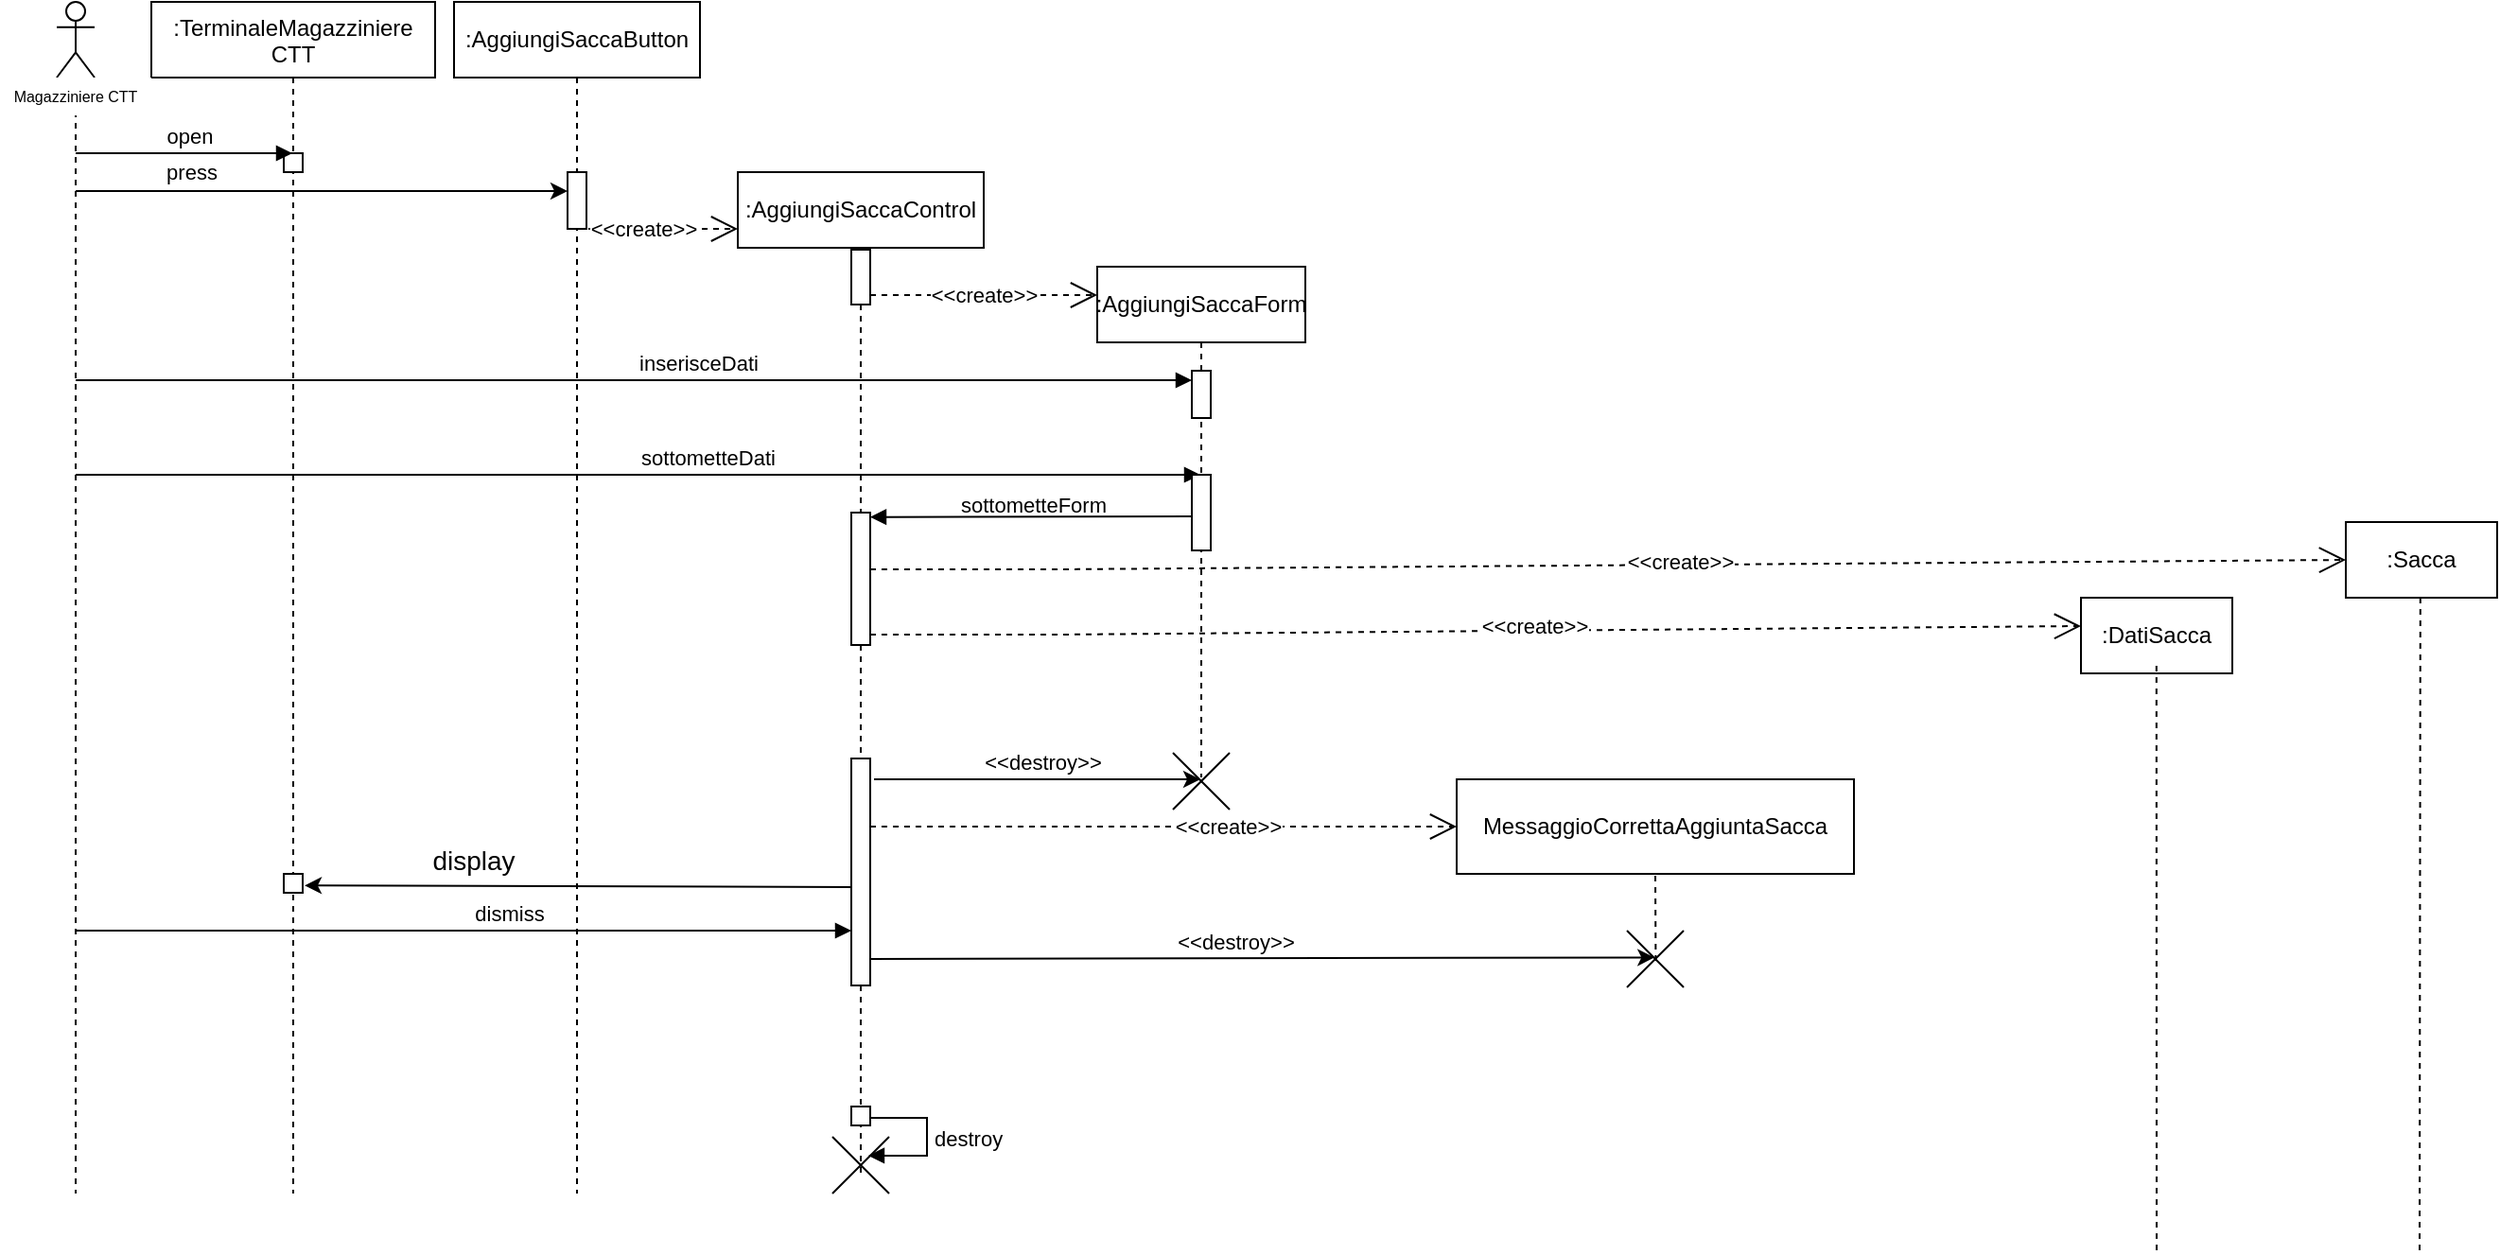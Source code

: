 <mxfile version="14.5.1" type="device"><diagram id="ZXUoS_MljuLhszBoaC5h" name="Page-1"><mxGraphModel dx="1086" dy="846" grid="1" gridSize="10" guides="1" tooltips="1" connect="1" arrows="1" fold="1" page="1" pageScale="1" pageWidth="827" pageHeight="1169" math="0" shadow="0"><root><mxCell id="0"/><mxCell id="1" parent="0"/><mxCell id="55C7mWjlZx5X0TJ0rOaR-1" value="" style="endArrow=classic;html=1;labelBackgroundColor=none;fontSize=14;entryX=1.1;entryY=0.614;entryDx=0;entryDy=0;entryPerimeter=0;" parent="1" target="JP7iCjSRdaB0KeDAUzeQ-1" edge="1"><mxGeometry width="50" height="50" relative="1" as="geometry"><mxPoint x="603" y="728" as="sourcePoint"/><mxPoint x="312" y="728" as="targetPoint"/></mxGeometry></mxCell><mxCell id="55C7mWjlZx5X0TJ0rOaR-2" value="display" style="edgeLabel;html=1;align=center;verticalAlign=middle;resizable=0;points=[];fontSize=14;" parent="55C7mWjlZx5X0TJ0rOaR-1" vertex="1" connectable="0"><mxGeometry x="0.076" y="-3" relative="1" as="geometry"><mxPoint x="-46" y="-10.5" as="offset"/></mxGeometry></mxCell><mxCell id="55C7mWjlZx5X0TJ0rOaR-3" value="&lt;font style=&quot;font-size: 11px&quot;&gt;&amp;lt;&amp;lt;create&lt;font style=&quot;font-size: 11px&quot;&gt;&amp;gt;&amp;gt;&lt;/font&gt;&lt;/font&gt;" style="endArrow=open;endSize=12;dashed=1;html=1;fontSize=8;entryX=0;entryY=0.5;entryDx=0;entryDy=0;" parent="1" target="55C7mWjlZx5X0TJ0rOaR-37" edge="1"><mxGeometry x="0.218" width="160" relative="1" as="geometry"><mxPoint x="610" y="696" as="sourcePoint"/><mxPoint x="1020" y="701" as="targetPoint"/><mxPoint as="offset"/></mxGeometry></mxCell><mxCell id="55C7mWjlZx5X0TJ0rOaR-4" value="&lt;font style=&quot;font-size: 11px&quot;&gt;&amp;lt;&amp;lt;create&amp;gt;&amp;gt;&lt;/font&gt;" style="endArrow=open;endSize=12;dashed=1;html=1;fontSize=8;entryX=0;entryY=0.5;entryDx=0;entryDy=0;" parent="1" source="55C7mWjlZx5X0TJ0rOaR-29" target="55C7mWjlZx5X0TJ0rOaR-36" edge="1"><mxGeometry x="0.097" y="2" width="160" relative="1" as="geometry"><mxPoint x="605" y="540" as="sourcePoint"/><mxPoint x="1730" y="560" as="targetPoint"/><Array as="points"><mxPoint x="710" y="560"/></Array><mxPoint as="offset"/></mxGeometry></mxCell><mxCell id="55C7mWjlZx5X0TJ0rOaR-5" value="sottometteDati" style="html=1;verticalAlign=bottom;endArrow=block;" parent="1" target="55C7mWjlZx5X0TJ0rOaR-20" edge="1"><mxGeometry x="0.123" width="80" relative="1" as="geometry"><mxPoint x="190" y="510" as="sourcePoint"/><mxPoint x="720" y="510" as="targetPoint"/><Array as="points"><mxPoint x="370" y="510"/></Array><mxPoint as="offset"/></mxGeometry></mxCell><mxCell id="55C7mWjlZx5X0TJ0rOaR-6" value="inserisceDati" style="html=1;verticalAlign=bottom;endArrow=block;" parent="1" source="55C7mWjlZx5X0TJ0rOaR-12" target="55C7mWjlZx5X0TJ0rOaR-21" edge="1"><mxGeometry x="0.114" width="80" relative="1" as="geometry"><mxPoint x="188" y="470" as="sourcePoint"/><mxPoint x="623" y="470.66" as="targetPoint"/><Array as="points"><mxPoint x="540" y="460"/></Array><mxPoint as="offset"/></mxGeometry></mxCell><mxCell id="55C7mWjlZx5X0TJ0rOaR-7" value="" style="endArrow=classic;html=1;" parent="1" source="55C7mWjlZx5X0TJ0rOaR-12" target="55C7mWjlZx5X0TJ0rOaR-15" edge="1"><mxGeometry width="50" height="50" relative="1" as="geometry"><mxPoint x="190" y="380" as="sourcePoint"/><mxPoint x="440" y="360" as="targetPoint"/><Array as="points"><mxPoint x="260" y="360"/><mxPoint x="380" y="360"/></Array></mxGeometry></mxCell><mxCell id="55C7mWjlZx5X0TJ0rOaR-8" value="press" style="edgeLabel;html=1;align=center;verticalAlign=middle;resizable=0;points=[];" parent="55C7mWjlZx5X0TJ0rOaR-7" vertex="1" connectable="0"><mxGeometry x="-0.398" y="-2" relative="1" as="geometry"><mxPoint x="-18.21" y="-12" as="offset"/></mxGeometry></mxCell><mxCell id="55C7mWjlZx5X0TJ0rOaR-9" value="&amp;lt;&amp;lt;create&amp;gt;&amp;gt;" style="endArrow=open;endSize=12;dashed=1;html=1;" parent="1" source="55C7mWjlZx5X0TJ0rOaR-14" edge="1"><mxGeometry x="-0.18" width="160" relative="1" as="geometry"><mxPoint x="465.222" y="380" as="sourcePoint"/><mxPoint x="540" y="380" as="targetPoint"/><Array as="points"><mxPoint x="510" y="380"/></Array><mxPoint as="offset"/></mxGeometry></mxCell><mxCell id="55C7mWjlZx5X0TJ0rOaR-10" value=":TerminaleMagazziniere&#10;CTT" style="shape=umlLifeline;perimeter=lifelinePerimeter;container=1;collapsible=0;recursiveResize=0;rounded=0;shadow=0;strokeWidth=1;" parent="1" vertex="1"><mxGeometry x="230" y="260" width="150" height="630" as="geometry"/></mxCell><mxCell id="55C7mWjlZx5X0TJ0rOaR-11" value="" style="points=[];perimeter=orthogonalPerimeter;rounded=0;shadow=0;strokeWidth=1;" parent="55C7mWjlZx5X0TJ0rOaR-10" vertex="1"><mxGeometry x="70" y="80" width="10" height="10" as="geometry"/></mxCell><mxCell id="JP7iCjSRdaB0KeDAUzeQ-1" value="" style="points=[];perimeter=orthogonalPerimeter;rounded=0;shadow=0;strokeWidth=1;" parent="55C7mWjlZx5X0TJ0rOaR-10" vertex="1"><mxGeometry x="70" y="461" width="10" height="10" as="geometry"/></mxCell><mxCell id="55C7mWjlZx5X0TJ0rOaR-12" value="" style="shape=umlLifeline;participant=umlActor;perimeter=lifelinePerimeter;whiteSpace=wrap;html=1;container=1;collapsible=0;recursiveResize=0;verticalAlign=top;spacingTop=36;outlineConnect=0;size=40;" parent="1" vertex="1"><mxGeometry x="180" y="260" width="20" height="630" as="geometry"/></mxCell><mxCell id="55C7mWjlZx5X0TJ0rOaR-13" value="open" style="html=1;verticalAlign=bottom;endArrow=block;" parent="1" edge="1"><mxGeometry x="0.035" width="80" relative="1" as="geometry"><mxPoint x="190" y="340" as="sourcePoint"/><mxPoint x="304.5" y="340" as="targetPoint"/><mxPoint as="offset"/></mxGeometry></mxCell><mxCell id="55C7mWjlZx5X0TJ0rOaR-14" value="&lt;div&gt;:AggiungiSaccaButton&lt;/div&gt;" style="shape=umlLifeline;perimeter=lifelinePerimeter;whiteSpace=wrap;html=1;container=1;collapsible=0;recursiveResize=0;outlineConnect=0;fillColor=#ffffff;" parent="1" vertex="1"><mxGeometry x="390" y="260" width="130" height="630" as="geometry"/></mxCell><mxCell id="55C7mWjlZx5X0TJ0rOaR-15" value="" style="points=[];perimeter=orthogonalPerimeter;rounded=0;shadow=0;strokeWidth=1;" parent="55C7mWjlZx5X0TJ0rOaR-14" vertex="1"><mxGeometry x="60" y="90" width="10" height="30" as="geometry"/></mxCell><mxCell id="55C7mWjlZx5X0TJ0rOaR-16" value=":AggiungiSaccaControl" style="shape=umlLifeline;perimeter=lifelinePerimeter;whiteSpace=wrap;html=1;container=1;collapsible=0;recursiveResize=0;outlineConnect=0;fillColor=#ffffff;size=40;" parent="1" vertex="1"><mxGeometry x="540" y="350" width="130" height="530" as="geometry"/></mxCell><mxCell id="55C7mWjlZx5X0TJ0rOaR-34" value="" style="points=[];perimeter=orthogonalPerimeter;rounded=0;shadow=0;strokeWidth=1;" parent="55C7mWjlZx5X0TJ0rOaR-16" vertex="1"><mxGeometry x="60" y="41" width="10" height="29" as="geometry"/></mxCell><mxCell id="mL2Ws4pUtI27t6_xcrrD-2" value="" style="points=[];perimeter=orthogonalPerimeter;rounded=0;shadow=0;strokeWidth=1;" parent="55C7mWjlZx5X0TJ0rOaR-16" vertex="1"><mxGeometry x="60" y="494" width="10" height="10" as="geometry"/></mxCell><mxCell id="1KkiUb1sZjak8BzgsANA-3" value="" style="points=[];perimeter=orthogonalPerimeter;rounded=0;shadow=0;strokeWidth=1;" vertex="1" parent="55C7mWjlZx5X0TJ0rOaR-16"><mxGeometry x="60" y="310" width="10" height="120" as="geometry"/></mxCell><mxCell id="55C7mWjlZx5X0TJ0rOaR-18" value="Magazziniere CTT" style="text;align=center;fontStyle=0;verticalAlign=middle;spacingLeft=3;spacingRight=3;strokeColor=none;rotatable=0;points=[[0,0.5],[1,0.5]];portConstraint=eastwest;fillColor=#ffffff;fontSize=8;" parent="1" vertex="1"><mxGeometry x="150" y="300" width="80" height="20" as="geometry"/></mxCell><mxCell id="55C7mWjlZx5X0TJ0rOaR-19" value="&lt;font style=&quot;font-size: 11px&quot;&gt;&amp;lt;&amp;lt;create&amp;gt;&amp;gt;&lt;/font&gt;" style="endArrow=open;endSize=12;dashed=1;html=1;fontSize=8;" parent="1" source="55C7mWjlZx5X0TJ0rOaR-34" edge="1"><mxGeometry width="160" relative="1" as="geometry"><mxPoint x="660" y="390" as="sourcePoint"/><mxPoint x="730" y="415" as="targetPoint"/><Array as="points"><mxPoint x="700" y="415"/></Array><mxPoint as="offset"/></mxGeometry></mxCell><mxCell id="55C7mWjlZx5X0TJ0rOaR-20" value=":AggiungiSaccaForm" style="shape=umlLifeline;perimeter=lifelinePerimeter;whiteSpace=wrap;html=1;container=1;collapsible=0;recursiveResize=0;outlineConnect=0;" parent="1" vertex="1"><mxGeometry x="730" y="400" width="110" height="270" as="geometry"/></mxCell><mxCell id="55C7mWjlZx5X0TJ0rOaR-21" value="" style="points=[];perimeter=orthogonalPerimeter;rounded=0;shadow=0;strokeWidth=1;" parent="55C7mWjlZx5X0TJ0rOaR-20" vertex="1"><mxGeometry x="50" y="55" width="10" height="25" as="geometry"/></mxCell><mxCell id="55C7mWjlZx5X0TJ0rOaR-35" value="" style="points=[];perimeter=orthogonalPerimeter;rounded=0;shadow=0;strokeWidth=1;" parent="55C7mWjlZx5X0TJ0rOaR-20" vertex="1"><mxGeometry x="50" y="110" width="10" height="40" as="geometry"/></mxCell><mxCell id="55C7mWjlZx5X0TJ0rOaR-23" value="&lt;font style=&quot;font-size: 11px&quot;&gt;sottometteForm&lt;/font&gt;" style="html=1;verticalAlign=bottom;endArrow=block;fontSize=8;labelBackgroundColor=none;" parent="1" edge="1"><mxGeometry x="-0.004" y="3" width="80" relative="1" as="geometry"><mxPoint x="780" y="532" as="sourcePoint"/><mxPoint x="610" y="532.33" as="targetPoint"/><Array as="points"/><mxPoint as="offset"/></mxGeometry></mxCell><mxCell id="55C7mWjlZx5X0TJ0rOaR-29" value="" style="points=[];perimeter=orthogonalPerimeter;rounded=0;shadow=0;strokeWidth=1;" parent="1" vertex="1"><mxGeometry x="600" y="530" width="10" height="70" as="geometry"/></mxCell><mxCell id="55C7mWjlZx5X0TJ0rOaR-32" value="" style="endArrow=classic;html=1;labelBackgroundColor=none;fontSize=14;" parent="1" edge="1"><mxGeometry width="50" height="50" relative="1" as="geometry"><mxPoint x="612" y="671" as="sourcePoint"/><mxPoint x="784.5" y="671" as="targetPoint"/></mxGeometry></mxCell><mxCell id="55C7mWjlZx5X0TJ0rOaR-38" value="&amp;lt;&amp;lt;destroy&amp;gt;&amp;gt;" style="edgeLabel;html=1;align=center;verticalAlign=middle;resizable=0;points=[];" parent="55C7mWjlZx5X0TJ0rOaR-32" vertex="1" connectable="0"><mxGeometry x="-0.139" relative="1" as="geometry"><mxPoint x="14" y="-9.02" as="offset"/></mxGeometry></mxCell><mxCell id="55C7mWjlZx5X0TJ0rOaR-36" value=":Sacca" style="rounded=0;whiteSpace=wrap;html=1;" parent="1" vertex="1"><mxGeometry x="1390" y="535" width="80" height="40" as="geometry"/></mxCell><mxCell id="55C7mWjlZx5X0TJ0rOaR-37" value="MessaggioCorrettaAggiuntaSacca" style="rounded=0;whiteSpace=wrap;html=1;" parent="1" vertex="1"><mxGeometry x="920" y="671" width="210" height="50" as="geometry"/></mxCell><mxCell id="liUB3qSQXkkLjH_lH-ej-1" value="" style="shape=umlDestroy;fillColor=#ffffff;fontSize=8;" parent="1" vertex="1"><mxGeometry x="590" y="860" width="30" height="30" as="geometry"/></mxCell><mxCell id="55C7mWjlZx5X0TJ0rOaR-17" value="" style="shape=umlDestroy;fillColor=#ffffff;fontSize=8;" parent="1" vertex="1"><mxGeometry x="770" y="657" width="30" height="30" as="geometry"/></mxCell><mxCell id="FIH28y1RDntvORGmtQA7-1" value="" style="endArrow=classic;html=1;labelBackgroundColor=none;fontSize=14;entryX=0.487;entryY=0.473;entryDx=0;entryDy=0;entryPerimeter=0;" parent="1" target="FIH28y1RDntvORGmtQA7-6" edge="1"><mxGeometry width="50" height="50" relative="1" as="geometry"><mxPoint x="610" y="766" as="sourcePoint"/><mxPoint x="1020" y="765.5" as="targetPoint"/></mxGeometry></mxCell><mxCell id="FIH28y1RDntvORGmtQA7-2" value="&amp;lt;&amp;lt;destroy&amp;gt;&amp;gt;" style="edgeLabel;html=1;align=center;verticalAlign=middle;resizable=0;points=[];" parent="FIH28y1RDntvORGmtQA7-1" vertex="1" connectable="0"><mxGeometry x="-0.139" relative="1" as="geometry"><mxPoint x="14" y="-9.02" as="offset"/></mxGeometry></mxCell><mxCell id="FIH28y1RDntvORGmtQA7-6" value="" style="shape=umlDestroy;fillColor=#ffffff;fontSize=8;" parent="1" vertex="1"><mxGeometry x="1010" y="751" width="30" height="30" as="geometry"/></mxCell><mxCell id="mL2Ws4pUtI27t6_xcrrD-1" value="dismiss" style="html=1;verticalAlign=bottom;endArrow=block;" parent="1" edge="1"><mxGeometry x="0.114" width="80" relative="1" as="geometry"><mxPoint x="190" y="751" as="sourcePoint"/><mxPoint x="600" y="751" as="targetPoint"/><Array as="points"><mxPoint x="540.5" y="751"/></Array><mxPoint as="offset"/></mxGeometry></mxCell><mxCell id="mL2Ws4pUtI27t6_xcrrD-4" value="destroy" style="edgeStyle=orthogonalEdgeStyle;html=1;align=left;spacingLeft=2;endArrow=block;rounded=0;entryX=0.633;entryY=0.333;entryDx=0;entryDy=0;entryPerimeter=0;" parent="1" target="liUB3qSQXkkLjH_lH-ej-1" edge="1"><mxGeometry relative="1" as="geometry"><mxPoint x="610" y="850" as="sourcePoint"/><Array as="points"><mxPoint x="640" y="850"/><mxPoint x="640" y="870"/></Array><mxPoint x="615" y="870" as="targetPoint"/></mxGeometry></mxCell><mxCell id="JP7iCjSRdaB0KeDAUzeQ-6" value="" style="endArrow=none;dashed=1;html=1;entryX=0.5;entryY=1;entryDx=0;entryDy=0;exitX=0.507;exitY=0.533;exitDx=0;exitDy=0;exitPerimeter=0;" parent="1" source="FIH28y1RDntvORGmtQA7-6" target="55C7mWjlZx5X0TJ0rOaR-37" edge="1"><mxGeometry width="50" height="50" relative="1" as="geometry"><mxPoint x="890" y="811" as="sourcePoint"/><mxPoint x="940" y="761" as="targetPoint"/></mxGeometry></mxCell><mxCell id="ljNYygSX5WHqNzLiNf9s-4" value=":DatiSacca" style="rounded=0;whiteSpace=wrap;html=1;" parent="1" vertex="1"><mxGeometry x="1250" y="575" width="80" height="40" as="geometry"/></mxCell><mxCell id="ljNYygSX5WHqNzLiNf9s-9" value="" style="endArrow=none;dashed=1;html=1;" parent="1" edge="1"><mxGeometry width="50" height="50" relative="1" as="geometry"><mxPoint x="1429" y="920" as="sourcePoint"/><mxPoint x="1429.41" y="575" as="targetPoint"/></mxGeometry></mxCell><mxCell id="1KkiUb1sZjak8BzgsANA-2" value="&lt;font style=&quot;font-size: 11px&quot;&gt;&amp;lt;&amp;lt;create&amp;gt;&amp;gt;&lt;/font&gt;" style="endArrow=open;endSize=12;dashed=1;html=1;fontSize=8;" edge="1" parent="1"><mxGeometry x="0.097" y="2" width="160" relative="1" as="geometry"><mxPoint x="610" y="594.5" as="sourcePoint"/><mxPoint x="1250" y="590" as="targetPoint"/><Array as="points"><mxPoint x="710" y="594.5"/></Array><mxPoint as="offset"/></mxGeometry></mxCell><mxCell id="1KkiUb1sZjak8BzgsANA-4" value="" style="endArrow=none;dashed=1;html=1;" edge="1" parent="1"><mxGeometry width="50" height="50" relative="1" as="geometry"><mxPoint x="1290" y="920" as="sourcePoint"/><mxPoint x="1289.91" y="610" as="targetPoint"/></mxGeometry></mxCell></root></mxGraphModel></diagram></mxfile>